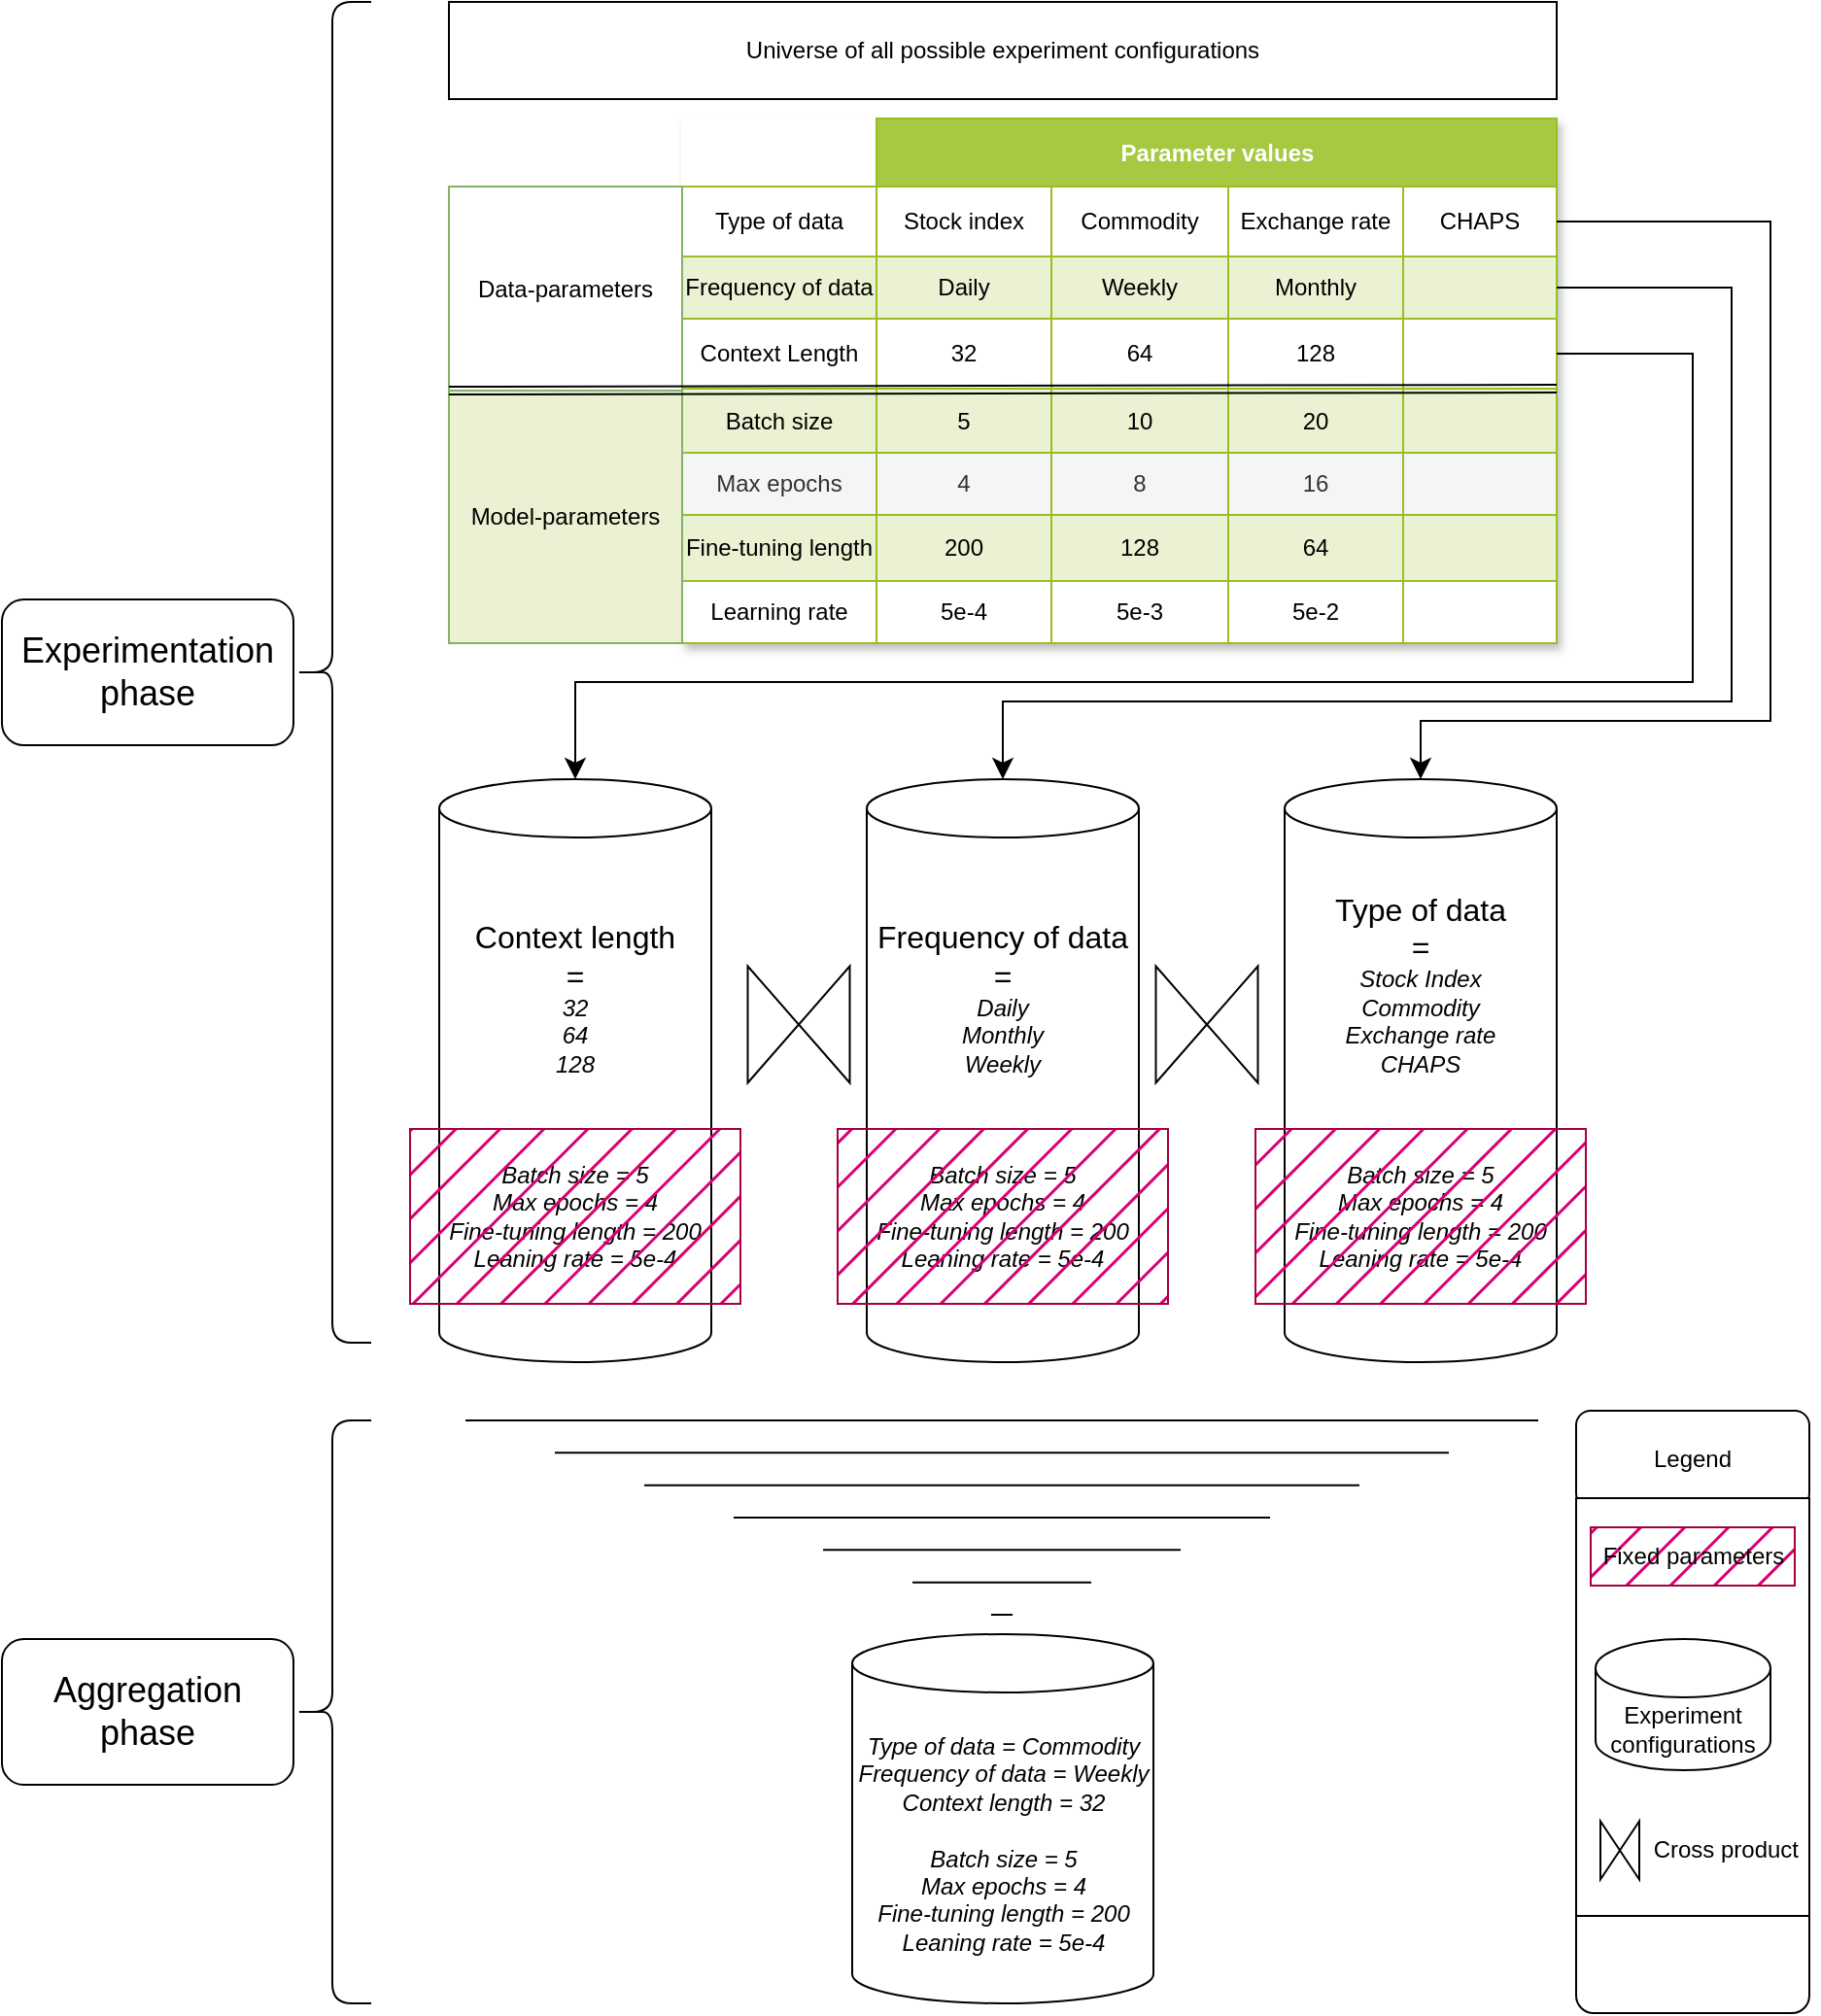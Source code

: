 <mxfile version="24.7.12">
  <diagram name="Page-1" id="0X-eT6srL4ad6cFD6U-O">
    <mxGraphModel dx="1894" dy="758" grid="1" gridSize="10" guides="1" tooltips="1" connect="1" arrows="1" fold="1" page="1" pageScale="1" pageWidth="827" pageHeight="1169" math="0" shadow="0">
      <root>
        <mxCell id="0" />
        <mxCell id="1" parent="0" />
        <mxCell id="S9tJWIZ2xEN-GUF81i5g-1" value="Universe of all possible experiment configurations" style="rounded=0;whiteSpace=wrap;html=1;" vertex="1" parent="1">
          <mxGeometry x="120" y="130" width="570" height="50" as="geometry" />
        </mxCell>
        <mxCell id="S9tJWIZ2xEN-GUF81i5g-2" value="Assets" style="childLayout=tableLayout;recursiveResize=0;strokeColor=#98bf21;fillColor=#A7C942;shadow=1;" vertex="1" parent="1">
          <mxGeometry x="240" y="190" width="450" height="270" as="geometry" />
        </mxCell>
        <mxCell id="S9tJWIZ2xEN-GUF81i5g-3" style="shape=tableRow;horizontal=0;startSize=0;swimlaneHead=0;swimlaneBody=0;top=0;left=0;bottom=0;right=0;dropTarget=0;collapsible=0;recursiveResize=0;expand=0;fontStyle=0;strokeColor=inherit;fillColor=#ffffff;" vertex="1" parent="S9tJWIZ2xEN-GUF81i5g-2">
          <mxGeometry width="450" height="35" as="geometry" />
        </mxCell>
        <mxCell id="S9tJWIZ2xEN-GUF81i5g-23" style="connectable=0;recursiveResize=0;align=center;fontStyle=1;html=1;strokeColor=#ffffff;" vertex="1" parent="S9tJWIZ2xEN-GUF81i5g-3">
          <mxGeometry width="100" height="35" as="geometry">
            <mxRectangle width="100" height="35" as="alternateBounds" />
          </mxGeometry>
        </mxCell>
        <mxCell id="S9tJWIZ2xEN-GUF81i5g-4" value="Parameter values" style="connectable=0;recursiveResize=0;strokeColor=inherit;fillColor=#A7C942;align=center;fontStyle=1;fontColor=#FFFFFF;html=1;rowspan=1;colspan=4;" vertex="1" parent="S9tJWIZ2xEN-GUF81i5g-3">
          <mxGeometry x="100" width="350" height="35" as="geometry">
            <mxRectangle width="90" height="35" as="alternateBounds" />
          </mxGeometry>
        </mxCell>
        <mxCell id="S9tJWIZ2xEN-GUF81i5g-5" value="Title 2" style="connectable=0;recursiveResize=0;strokeColor=inherit;fillColor=#A7C942;align=center;fontStyle=1;fontColor=#FFFFFF;html=1;" vertex="1" visible="0" parent="S9tJWIZ2xEN-GUF81i5g-3">
          <mxGeometry x="190" width="91" height="35" as="geometry">
            <mxRectangle width="91" height="35" as="alternateBounds" />
          </mxGeometry>
        </mxCell>
        <mxCell id="S9tJWIZ2xEN-GUF81i5g-6" value="Title 3" style="connectable=0;recursiveResize=0;strokeColor=inherit;fillColor=#A7C942;align=center;fontStyle=1;fontColor=#FFFFFF;html=1;" vertex="1" visible="0" parent="S9tJWIZ2xEN-GUF81i5g-3">
          <mxGeometry x="281" width="90" height="35" as="geometry">
            <mxRectangle width="90" height="35" as="alternateBounds" />
          </mxGeometry>
        </mxCell>
        <mxCell id="S9tJWIZ2xEN-GUF81i5g-28" style="connectable=0;recursiveResize=0;strokeColor=inherit;fillColor=#A7C942;align=center;fontStyle=1;fontColor=#FFFFFF;html=1;" vertex="1" visible="0" parent="S9tJWIZ2xEN-GUF81i5g-3">
          <mxGeometry x="371" width="79" height="35" as="geometry">
            <mxRectangle width="79" height="35" as="alternateBounds" />
          </mxGeometry>
        </mxCell>
        <mxCell id="S9tJWIZ2xEN-GUF81i5g-7" value="" style="shape=tableRow;horizontal=0;startSize=0;swimlaneHead=0;swimlaneBody=0;top=0;left=0;bottom=0;right=0;dropTarget=0;collapsible=0;recursiveResize=0;expand=0;fontStyle=0;strokeColor=inherit;fillColor=#ffffff;" vertex="1" parent="S9tJWIZ2xEN-GUF81i5g-2">
          <mxGeometry y="35" width="450" height="36" as="geometry" />
        </mxCell>
        <mxCell id="S9tJWIZ2xEN-GUF81i5g-24" value="Type of data" style="connectable=0;recursiveResize=0;strokeColor=inherit;fillColor=inherit;align=center;whiteSpace=wrap;html=1;" vertex="1" parent="S9tJWIZ2xEN-GUF81i5g-7">
          <mxGeometry width="100" height="36" as="geometry">
            <mxRectangle width="100" height="36" as="alternateBounds" />
          </mxGeometry>
        </mxCell>
        <mxCell id="S9tJWIZ2xEN-GUF81i5g-8" value="Stock index" style="connectable=0;recursiveResize=0;strokeColor=inherit;fillColor=inherit;align=center;whiteSpace=wrap;html=1;" vertex="1" parent="S9tJWIZ2xEN-GUF81i5g-7">
          <mxGeometry x="100" width="90" height="36" as="geometry">
            <mxRectangle width="90" height="36" as="alternateBounds" />
          </mxGeometry>
        </mxCell>
        <mxCell id="S9tJWIZ2xEN-GUF81i5g-9" value="Commodity" style="connectable=0;recursiveResize=0;strokeColor=inherit;fillColor=inherit;align=center;whiteSpace=wrap;html=1;" vertex="1" parent="S9tJWIZ2xEN-GUF81i5g-7">
          <mxGeometry x="190" width="91" height="36" as="geometry">
            <mxRectangle width="91" height="36" as="alternateBounds" />
          </mxGeometry>
        </mxCell>
        <mxCell id="S9tJWIZ2xEN-GUF81i5g-10" value="Exchange rate" style="connectable=0;recursiveResize=0;strokeColor=inherit;fillColor=inherit;align=center;whiteSpace=wrap;html=1;" vertex="1" parent="S9tJWIZ2xEN-GUF81i5g-7">
          <mxGeometry x="281" width="90" height="36" as="geometry">
            <mxRectangle width="90" height="36" as="alternateBounds" />
          </mxGeometry>
        </mxCell>
        <mxCell id="S9tJWIZ2xEN-GUF81i5g-29" value="CHAPS" style="connectable=0;recursiveResize=0;strokeColor=inherit;fillColor=inherit;align=center;whiteSpace=wrap;html=1;" vertex="1" parent="S9tJWIZ2xEN-GUF81i5g-7">
          <mxGeometry x="371" width="79" height="36" as="geometry">
            <mxRectangle width="79" height="36" as="alternateBounds" />
          </mxGeometry>
        </mxCell>
        <mxCell id="S9tJWIZ2xEN-GUF81i5g-11" value="" style="shape=tableRow;horizontal=0;startSize=0;swimlaneHead=0;swimlaneBody=0;top=0;left=0;bottom=0;right=0;dropTarget=0;collapsible=0;recursiveResize=0;expand=0;fontStyle=1;strokeColor=inherit;fillColor=#EAF2D3;" vertex="1" parent="S9tJWIZ2xEN-GUF81i5g-2">
          <mxGeometry y="71" width="450" height="32" as="geometry" />
        </mxCell>
        <mxCell id="S9tJWIZ2xEN-GUF81i5g-25" value="Frequency of data" style="connectable=0;recursiveResize=0;strokeColor=inherit;fillColor=inherit;whiteSpace=wrap;html=1;" vertex="1" parent="S9tJWIZ2xEN-GUF81i5g-11">
          <mxGeometry width="100" height="32" as="geometry">
            <mxRectangle width="100" height="32" as="alternateBounds" />
          </mxGeometry>
        </mxCell>
        <mxCell id="S9tJWIZ2xEN-GUF81i5g-12" value="Daily" style="connectable=0;recursiveResize=0;strokeColor=inherit;fillColor=inherit;whiteSpace=wrap;html=1;" vertex="1" parent="S9tJWIZ2xEN-GUF81i5g-11">
          <mxGeometry x="100" width="90" height="32" as="geometry">
            <mxRectangle width="90" height="32" as="alternateBounds" />
          </mxGeometry>
        </mxCell>
        <mxCell id="S9tJWIZ2xEN-GUF81i5g-13" value="Weekly" style="connectable=0;recursiveResize=0;strokeColor=inherit;fillColor=inherit;whiteSpace=wrap;html=1;" vertex="1" parent="S9tJWIZ2xEN-GUF81i5g-11">
          <mxGeometry x="190" width="91" height="32" as="geometry">
            <mxRectangle width="91" height="32" as="alternateBounds" />
          </mxGeometry>
        </mxCell>
        <mxCell id="S9tJWIZ2xEN-GUF81i5g-14" value="Monthly" style="connectable=0;recursiveResize=0;strokeColor=inherit;fillColor=inherit;whiteSpace=wrap;html=1;" vertex="1" parent="S9tJWIZ2xEN-GUF81i5g-11">
          <mxGeometry x="281" width="90" height="32" as="geometry">
            <mxRectangle width="90" height="32" as="alternateBounds" />
          </mxGeometry>
        </mxCell>
        <mxCell id="S9tJWIZ2xEN-GUF81i5g-30" style="connectable=0;recursiveResize=0;strokeColor=inherit;fillColor=inherit;whiteSpace=wrap;html=1;" vertex="1" parent="S9tJWIZ2xEN-GUF81i5g-11">
          <mxGeometry x="371" width="79" height="32" as="geometry">
            <mxRectangle width="79" height="32" as="alternateBounds" />
          </mxGeometry>
        </mxCell>
        <mxCell id="S9tJWIZ2xEN-GUF81i5g-15" value="" style="shape=tableRow;horizontal=0;startSize=0;swimlaneHead=0;swimlaneBody=0;top=0;left=0;bottom=0;right=0;dropTarget=0;collapsible=0;recursiveResize=0;expand=0;fontStyle=0;strokeColor=inherit;fillColor=#ffffff;" vertex="1" parent="S9tJWIZ2xEN-GUF81i5g-2">
          <mxGeometry y="103" width="450" height="36" as="geometry" />
        </mxCell>
        <mxCell id="S9tJWIZ2xEN-GUF81i5g-26" value="Context Length" style="connectable=0;recursiveResize=0;strokeColor=inherit;fillColor=inherit;fontStyle=0;align=center;whiteSpace=wrap;html=1;" vertex="1" parent="S9tJWIZ2xEN-GUF81i5g-15">
          <mxGeometry width="100" height="36" as="geometry">
            <mxRectangle width="100" height="36" as="alternateBounds" />
          </mxGeometry>
        </mxCell>
        <mxCell id="S9tJWIZ2xEN-GUF81i5g-16" value="32" style="connectable=0;recursiveResize=0;strokeColor=inherit;fillColor=inherit;fontStyle=0;align=center;whiteSpace=wrap;html=1;" vertex="1" parent="S9tJWIZ2xEN-GUF81i5g-15">
          <mxGeometry x="100" width="90" height="36" as="geometry">
            <mxRectangle width="90" height="36" as="alternateBounds" />
          </mxGeometry>
        </mxCell>
        <mxCell id="S9tJWIZ2xEN-GUF81i5g-17" value="64" style="connectable=0;recursiveResize=0;strokeColor=inherit;fillColor=inherit;fontStyle=0;align=center;whiteSpace=wrap;html=1;" vertex="1" parent="S9tJWIZ2xEN-GUF81i5g-15">
          <mxGeometry x="190" width="91" height="36" as="geometry">
            <mxRectangle width="91" height="36" as="alternateBounds" />
          </mxGeometry>
        </mxCell>
        <mxCell id="S9tJWIZ2xEN-GUF81i5g-18" value="128" style="connectable=0;recursiveResize=0;strokeColor=inherit;fillColor=inherit;fontStyle=0;align=center;whiteSpace=wrap;html=1;" vertex="1" parent="S9tJWIZ2xEN-GUF81i5g-15">
          <mxGeometry x="281" width="90" height="36" as="geometry">
            <mxRectangle width="90" height="36" as="alternateBounds" />
          </mxGeometry>
        </mxCell>
        <mxCell id="S9tJWIZ2xEN-GUF81i5g-31" style="connectable=0;recursiveResize=0;strokeColor=inherit;fillColor=inherit;fontStyle=0;align=center;whiteSpace=wrap;html=1;" vertex="1" parent="S9tJWIZ2xEN-GUF81i5g-15">
          <mxGeometry x="371" width="79" height="36" as="geometry">
            <mxRectangle width="79" height="36" as="alternateBounds" />
          </mxGeometry>
        </mxCell>
        <mxCell id="S9tJWIZ2xEN-GUF81i5g-19" value="" style="shape=tableRow;horizontal=0;startSize=0;swimlaneHead=0;swimlaneBody=0;top=0;left=0;bottom=0;right=0;dropTarget=0;collapsible=0;recursiveResize=0;expand=0;fontStyle=1;strokeColor=inherit;fillColor=#EAF2D3;" vertex="1" parent="S9tJWIZ2xEN-GUF81i5g-2">
          <mxGeometry y="139" width="450" height="33" as="geometry" />
        </mxCell>
        <mxCell id="S9tJWIZ2xEN-GUF81i5g-27" value="Batch size" style="connectable=0;recursiveResize=0;strokeColor=inherit;fillColor=inherit;whiteSpace=wrap;html=1;" vertex="1" parent="S9tJWIZ2xEN-GUF81i5g-19">
          <mxGeometry width="100" height="33" as="geometry">
            <mxRectangle width="100" height="33" as="alternateBounds" />
          </mxGeometry>
        </mxCell>
        <mxCell id="S9tJWIZ2xEN-GUF81i5g-20" value="5" style="connectable=0;recursiveResize=0;strokeColor=inherit;fillColor=inherit;whiteSpace=wrap;html=1;" vertex="1" parent="S9tJWIZ2xEN-GUF81i5g-19">
          <mxGeometry x="100" width="90" height="33" as="geometry">
            <mxRectangle width="90" height="33" as="alternateBounds" />
          </mxGeometry>
        </mxCell>
        <mxCell id="S9tJWIZ2xEN-GUF81i5g-21" value="10" style="connectable=0;recursiveResize=0;strokeColor=inherit;fillColor=inherit;whiteSpace=wrap;html=1;" vertex="1" parent="S9tJWIZ2xEN-GUF81i5g-19">
          <mxGeometry x="190" width="91" height="33" as="geometry">
            <mxRectangle width="91" height="33" as="alternateBounds" />
          </mxGeometry>
        </mxCell>
        <mxCell id="S9tJWIZ2xEN-GUF81i5g-22" value="20" style="connectable=0;recursiveResize=0;strokeColor=inherit;fillColor=inherit;whiteSpace=wrap;html=1;" vertex="1" parent="S9tJWIZ2xEN-GUF81i5g-19">
          <mxGeometry x="281" width="90" height="33" as="geometry">
            <mxRectangle width="90" height="33" as="alternateBounds" />
          </mxGeometry>
        </mxCell>
        <mxCell id="S9tJWIZ2xEN-GUF81i5g-32" style="connectable=0;recursiveResize=0;strokeColor=inherit;fillColor=inherit;whiteSpace=wrap;html=1;" vertex="1" parent="S9tJWIZ2xEN-GUF81i5g-19">
          <mxGeometry x="371" width="79" height="33" as="geometry">
            <mxRectangle width="79" height="33" as="alternateBounds" />
          </mxGeometry>
        </mxCell>
        <mxCell id="S9tJWIZ2xEN-GUF81i5g-45" style="shape=tableRow;horizontal=0;startSize=0;swimlaneHead=0;swimlaneBody=0;top=0;left=0;bottom=0;right=0;dropTarget=0;collapsible=0;recursiveResize=0;expand=0;fontStyle=1;strokeColor=inherit;fillColor=#EAF2D3;" vertex="1" parent="S9tJWIZ2xEN-GUF81i5g-2">
          <mxGeometry y="172" width="450" height="32" as="geometry" />
        </mxCell>
        <mxCell id="S9tJWIZ2xEN-GUF81i5g-46" value="Max epochs" style="connectable=0;recursiveResize=0;strokeColor=inherit;fillColor=#f5f5f5;whiteSpace=wrap;html=1;fontColor=#333333;" vertex="1" parent="S9tJWIZ2xEN-GUF81i5g-45">
          <mxGeometry width="100" height="32" as="geometry">
            <mxRectangle width="100" height="32" as="alternateBounds" />
          </mxGeometry>
        </mxCell>
        <mxCell id="S9tJWIZ2xEN-GUF81i5g-47" value="4" style="connectable=0;recursiveResize=0;strokeColor=inherit;fillColor=#f5f5f5;whiteSpace=wrap;html=1;fontColor=#333333;" vertex="1" parent="S9tJWIZ2xEN-GUF81i5g-45">
          <mxGeometry x="100" width="90" height="32" as="geometry">
            <mxRectangle width="90" height="32" as="alternateBounds" />
          </mxGeometry>
        </mxCell>
        <mxCell id="S9tJWIZ2xEN-GUF81i5g-48" value="8" style="connectable=0;recursiveResize=0;strokeColor=inherit;fillColor=#f5f5f5;whiteSpace=wrap;html=1;fontColor=#333333;" vertex="1" parent="S9tJWIZ2xEN-GUF81i5g-45">
          <mxGeometry x="190" width="91" height="32" as="geometry">
            <mxRectangle width="91" height="32" as="alternateBounds" />
          </mxGeometry>
        </mxCell>
        <mxCell id="S9tJWIZ2xEN-GUF81i5g-49" value="16" style="connectable=0;recursiveResize=0;strokeColor=inherit;fillColor=#f5f5f5;whiteSpace=wrap;html=1;fontColor=#333333;" vertex="1" parent="S9tJWIZ2xEN-GUF81i5g-45">
          <mxGeometry x="281" width="90" height="32" as="geometry">
            <mxRectangle width="90" height="32" as="alternateBounds" />
          </mxGeometry>
        </mxCell>
        <mxCell id="S9tJWIZ2xEN-GUF81i5g-50" style="connectable=0;recursiveResize=0;strokeColor=inherit;fillColor=#f5f5f5;whiteSpace=wrap;html=1;fontColor=#333333;" vertex="1" parent="S9tJWIZ2xEN-GUF81i5g-45">
          <mxGeometry x="371" width="79" height="32" as="geometry">
            <mxRectangle width="79" height="32" as="alternateBounds" />
          </mxGeometry>
        </mxCell>
        <mxCell id="S9tJWIZ2xEN-GUF81i5g-39" style="shape=tableRow;horizontal=0;startSize=0;swimlaneHead=0;swimlaneBody=0;top=0;left=0;bottom=0;right=0;dropTarget=0;collapsible=0;recursiveResize=0;expand=0;fontStyle=1;strokeColor=inherit;fillColor=#EAF2D3;" vertex="1" parent="S9tJWIZ2xEN-GUF81i5g-2">
          <mxGeometry y="204" width="450" height="34" as="geometry" />
        </mxCell>
        <mxCell id="S9tJWIZ2xEN-GUF81i5g-40" value="Fine-tuning length" style="connectable=0;recursiveResize=0;strokeColor=inherit;fillColor=inherit;whiteSpace=wrap;html=1;" vertex="1" parent="S9tJWIZ2xEN-GUF81i5g-39">
          <mxGeometry width="100" height="34" as="geometry">
            <mxRectangle width="100" height="34" as="alternateBounds" />
          </mxGeometry>
        </mxCell>
        <mxCell id="S9tJWIZ2xEN-GUF81i5g-41" value="200" style="connectable=0;recursiveResize=0;strokeColor=inherit;fillColor=inherit;whiteSpace=wrap;html=1;" vertex="1" parent="S9tJWIZ2xEN-GUF81i5g-39">
          <mxGeometry x="100" width="90" height="34" as="geometry">
            <mxRectangle width="90" height="34" as="alternateBounds" />
          </mxGeometry>
        </mxCell>
        <mxCell id="S9tJWIZ2xEN-GUF81i5g-42" value="128" style="connectable=0;recursiveResize=0;strokeColor=inherit;fillColor=inherit;whiteSpace=wrap;html=1;" vertex="1" parent="S9tJWIZ2xEN-GUF81i5g-39">
          <mxGeometry x="190" width="91" height="34" as="geometry">
            <mxRectangle width="91" height="34" as="alternateBounds" />
          </mxGeometry>
        </mxCell>
        <mxCell id="S9tJWIZ2xEN-GUF81i5g-43" value="64" style="connectable=0;recursiveResize=0;strokeColor=inherit;fillColor=inherit;whiteSpace=wrap;html=1;" vertex="1" parent="S9tJWIZ2xEN-GUF81i5g-39">
          <mxGeometry x="281" width="90" height="34" as="geometry">
            <mxRectangle width="90" height="34" as="alternateBounds" />
          </mxGeometry>
        </mxCell>
        <mxCell id="S9tJWIZ2xEN-GUF81i5g-44" style="connectable=0;recursiveResize=0;strokeColor=inherit;fillColor=inherit;whiteSpace=wrap;html=1;" vertex="1" parent="S9tJWIZ2xEN-GUF81i5g-39">
          <mxGeometry x="371" width="79" height="34" as="geometry">
            <mxRectangle width="79" height="34" as="alternateBounds" />
          </mxGeometry>
        </mxCell>
        <mxCell id="S9tJWIZ2xEN-GUF81i5g-33" style="shape=tableRow;horizontal=0;startSize=0;swimlaneHead=0;swimlaneBody=0;top=0;left=0;bottom=0;right=0;dropTarget=0;collapsible=0;recursiveResize=0;expand=0;fontStyle=1;strokeColor=inherit;fillColor=#EAF2D3;" vertex="1" parent="S9tJWIZ2xEN-GUF81i5g-2">
          <mxGeometry y="238" width="450" height="32" as="geometry" />
        </mxCell>
        <mxCell id="S9tJWIZ2xEN-GUF81i5g-34" value="Learning rate" style="connectable=0;recursiveResize=0;whiteSpace=wrap;html=1;strokeColor=inherit;" vertex="1" parent="S9tJWIZ2xEN-GUF81i5g-33">
          <mxGeometry width="100" height="32" as="geometry">
            <mxRectangle width="100" height="32" as="alternateBounds" />
          </mxGeometry>
        </mxCell>
        <mxCell id="S9tJWIZ2xEN-GUF81i5g-35" value="5e-4" style="connectable=0;recursiveResize=0;whiteSpace=wrap;html=1;strokeColor=inherit;" vertex="1" parent="S9tJWIZ2xEN-GUF81i5g-33">
          <mxGeometry x="100" width="90" height="32" as="geometry">
            <mxRectangle width="90" height="32" as="alternateBounds" />
          </mxGeometry>
        </mxCell>
        <mxCell id="S9tJWIZ2xEN-GUF81i5g-36" value="5e-3" style="connectable=0;recursiveResize=0;whiteSpace=wrap;html=1;strokeColor=inherit;" vertex="1" parent="S9tJWIZ2xEN-GUF81i5g-33">
          <mxGeometry x="190" width="91" height="32" as="geometry">
            <mxRectangle width="91" height="32" as="alternateBounds" />
          </mxGeometry>
        </mxCell>
        <mxCell id="S9tJWIZ2xEN-GUF81i5g-37" value="5e-2" style="connectable=0;recursiveResize=0;whiteSpace=wrap;html=1;strokeColor=inherit;" vertex="1" parent="S9tJWIZ2xEN-GUF81i5g-33">
          <mxGeometry x="281" width="90" height="32" as="geometry">
            <mxRectangle width="90" height="32" as="alternateBounds" />
          </mxGeometry>
        </mxCell>
        <mxCell id="S9tJWIZ2xEN-GUF81i5g-38" style="connectable=0;recursiveResize=0;whiteSpace=wrap;html=1;strokeColor=inherit;" vertex="1" parent="S9tJWIZ2xEN-GUF81i5g-33">
          <mxGeometry x="371" width="79" height="32" as="geometry">
            <mxRectangle width="79" height="32" as="alternateBounds" />
          </mxGeometry>
        </mxCell>
        <mxCell id="S9tJWIZ2xEN-GUF81i5g-69" value="Data-parameters" style="rounded=0;whiteSpace=wrap;html=1;fillColor=#ffffff;strokeColor=#82b366;" vertex="1" parent="1">
          <mxGeometry x="120" y="225" width="120" height="105" as="geometry" />
        </mxCell>
        <mxCell id="S9tJWIZ2xEN-GUF81i5g-72" value="Model-parameters" style="rounded=0;whiteSpace=wrap;html=1;fillColor=#EAF2D3;strokeColor=#82b366;" vertex="1" parent="1">
          <mxGeometry x="120" y="330" width="120" height="130" as="geometry" />
        </mxCell>
        <mxCell id="S9tJWIZ2xEN-GUF81i5g-52" value="" style="shape=link;html=1;rounded=0;exitX=0;exitY=1;exitDx=0;exitDy=0;entryX=1;entryY=1;entryDx=0;entryDy=0;" edge="1" parent="1" source="S9tJWIZ2xEN-GUF81i5g-69" target="S9tJWIZ2xEN-GUF81i5g-15">
          <mxGeometry width="100" relative="1" as="geometry">
            <mxPoint x="620" y="220" as="sourcePoint" />
            <mxPoint x="720" y="220" as="targetPoint" />
          </mxGeometry>
        </mxCell>
        <mxCell id="S9tJWIZ2xEN-GUF81i5g-73" value="&lt;div style=&quot;font-size: 16px;&quot;&gt;&lt;font style=&quot;font-size: 16px;&quot;&gt;Frequency of data&lt;/font&gt;&lt;/div&gt;&lt;div style=&quot;font-size: 16px;&quot;&gt;=&lt;/div&gt;&lt;div&gt;&lt;i&gt;Daily&lt;/i&gt;&lt;/div&gt;&lt;div&gt;&lt;i&gt;Monthly&lt;/i&gt;&lt;/div&gt;&lt;div&gt;&lt;i&gt;Weekly&lt;/i&gt;&lt;/div&gt;&lt;div&gt;&lt;i&gt;&lt;br&gt;&lt;/i&gt;&lt;/div&gt;&lt;div&gt;&lt;i&gt;&lt;br&gt;&lt;/i&gt;&lt;/div&gt;&lt;div&gt;&lt;i&gt;&lt;br&gt;&lt;/i&gt;&lt;/div&gt;&lt;div&gt;&lt;div&gt;&lt;i&gt;Batch size = 5&lt;/i&gt;&lt;/div&gt;&lt;div&gt;&lt;i&gt;Max epochs = 4&lt;/i&gt;&lt;/div&gt;&lt;div&gt;&lt;i&gt;Fine-tuning length = 200&lt;/i&gt;&lt;/div&gt;&lt;div&gt;&lt;i&gt;Leaning rate = 5e-4&lt;/i&gt;&lt;/div&gt;&lt;/div&gt;" style="shape=cylinder3;whiteSpace=wrap;html=1;boundedLbl=1;backgroundOutline=1;size=15;" vertex="1" parent="1">
          <mxGeometry x="335" y="530" width="140" height="300" as="geometry" />
        </mxCell>
        <mxCell id="S9tJWIZ2xEN-GUF81i5g-80" value="&lt;font style=&quot;font-size: 16px;&quot;&gt;Context length&lt;/font&gt;&lt;div style=&quot;font-size: 16px;&quot;&gt;=&lt;/div&gt;&lt;div&gt;&lt;i&gt;32&lt;/i&gt;&lt;/div&gt;&lt;div&gt;&lt;i&gt;64&lt;/i&gt;&lt;/div&gt;&lt;div&gt;&lt;i&gt;128&lt;/i&gt;&lt;/div&gt;&lt;div&gt;&lt;i&gt;&lt;br&gt;&lt;/i&gt;&lt;/div&gt;&lt;div&gt;&lt;i&gt;&lt;br&gt;&lt;/i&gt;&lt;/div&gt;&lt;div&gt;&lt;i&gt;&lt;br&gt;&lt;/i&gt;&lt;/div&gt;&lt;div&gt;&lt;div&gt;&lt;i&gt;Batch size = 5&lt;/i&gt;&lt;/div&gt;&lt;div&gt;&lt;i&gt;Max epochs = 4&lt;/i&gt;&lt;/div&gt;&lt;div&gt;&lt;i&gt;Fine-tuning length = 200&lt;/i&gt;&lt;/div&gt;&lt;div&gt;&lt;i&gt;Leaning rate = 5e-4&lt;/i&gt;&lt;/div&gt;&lt;/div&gt;" style="shape=cylinder3;whiteSpace=wrap;html=1;boundedLbl=1;backgroundOutline=1;size=15;" vertex="1" parent="1">
          <mxGeometry x="115" y="530" width="140" height="300" as="geometry" />
        </mxCell>
        <mxCell id="S9tJWIZ2xEN-GUF81i5g-79" value="&lt;font style=&quot;font-size: 16px;&quot;&gt;Type of data&lt;/font&gt;&lt;div style=&quot;font-size: 16px;&quot;&gt;=&lt;/div&gt;&lt;div&gt;&lt;i&gt;Stock Index&lt;/i&gt;&lt;/div&gt;&lt;div&gt;&lt;i&gt;Commodity&lt;/i&gt;&lt;/div&gt;&lt;div&gt;&lt;i&gt;Exchange rate&lt;/i&gt;&lt;/div&gt;&lt;div&gt;&lt;i&gt;CHAPS&lt;/i&gt;&lt;/div&gt;&lt;div&gt;&lt;i&gt;&lt;br&gt;&lt;/i&gt;&lt;/div&gt;&lt;div&gt;&lt;i&gt;&lt;br&gt;&lt;/i&gt;&lt;/div&gt;&lt;div&gt;&lt;i&gt;&lt;br&gt;&lt;/i&gt;&lt;/div&gt;&lt;div&gt;&lt;i&gt;Batch size = 5&lt;/i&gt;&lt;/div&gt;&lt;div&gt;&lt;i&gt;Max epochs = 4&lt;/i&gt;&lt;/div&gt;&lt;div&gt;&lt;i&gt;Fine-tuning length = 200&lt;/i&gt;&lt;/div&gt;&lt;div&gt;&lt;i&gt;Leaning rate = 5e-4&lt;/i&gt;&lt;/div&gt;&lt;div&gt;&lt;i&gt;&lt;br&gt;&lt;/i&gt;&lt;/div&gt;" style="shape=cylinder3;whiteSpace=wrap;html=1;boundedLbl=1;backgroundOutline=1;size=15;" vertex="1" parent="1">
          <mxGeometry x="550" y="530" width="140" height="300" as="geometry" />
        </mxCell>
        <mxCell id="S9tJWIZ2xEN-GUF81i5g-81" value="" style="shape=collate;whiteSpace=wrap;html=1;rotation=90;" vertex="1" parent="1">
          <mxGeometry x="270" y="630" width="60" height="52.5" as="geometry" />
        </mxCell>
        <mxCell id="S9tJWIZ2xEN-GUF81i5g-88" value="" style="rounded=0;whiteSpace=wrap;html=1;fillColor=#d80073;textOpacity=80;fillStyle=hatch;strokeColor=#A50040;fontColor=#ffffff;" vertex="1" parent="1">
          <mxGeometry x="535" y="710" width="170" height="90" as="geometry" />
        </mxCell>
        <mxCell id="S9tJWIZ2xEN-GUF81i5g-86" value="" style="shape=mxgraph.arrows2.wedgeArrowDashed2;html=1;bendable=0;startWidth=276;stepSize=15;rounded=0;" edge="1" parent="1">
          <mxGeometry width="100" height="100" relative="1" as="geometry">
            <mxPoint x="404.5" y="860" as="sourcePoint" />
            <mxPoint x="404.5" y="960" as="targetPoint" />
          </mxGeometry>
        </mxCell>
        <mxCell id="S9tJWIZ2xEN-GUF81i5g-91" value="" style="shape=collate;whiteSpace=wrap;html=1;rotation=90;" vertex="1" parent="1">
          <mxGeometry x="480" y="630" width="60" height="52.5" as="geometry" />
        </mxCell>
        <mxCell id="S9tJWIZ2xEN-GUF81i5g-92" value="" style="rounded=0;whiteSpace=wrap;html=1;fillColor=#d80073;textOpacity=80;fontColor=#ffffff;strokeColor=#A50040;fillStyle=hatch;" vertex="1" parent="1">
          <mxGeometry x="320" y="710" width="170" height="90" as="geometry" />
        </mxCell>
        <mxCell id="S9tJWIZ2xEN-GUF81i5g-93" value="" style="rounded=0;whiteSpace=wrap;html=1;fillColor=#d80073;textOpacity=80;fontColor=#ffffff;strokeColor=#A50040;fillStyle=hatch;gradientColor=none;" vertex="1" parent="1">
          <mxGeometry x="100" y="710" width="170" height="90" as="geometry" />
        </mxCell>
        <mxCell id="S9tJWIZ2xEN-GUF81i5g-95" value="&lt;br&gt;&lt;div&gt;&lt;i&gt;Type of data = Commodity&lt;/i&gt;&lt;/div&gt;&lt;div&gt;&lt;i&gt;Frequency of data = Weekly&lt;/i&gt;&lt;/div&gt;&lt;div&gt;&lt;i&gt;Context length = 32&lt;/i&gt;&lt;/div&gt;&lt;div&gt;&lt;i&gt;&lt;br&gt;&lt;/i&gt;&lt;/div&gt;&lt;div&gt;&lt;i&gt;Batch size = 5&lt;/i&gt;&lt;/div&gt;&lt;div&gt;&lt;i&gt;Max epochs = 4&lt;/i&gt;&lt;/div&gt;&lt;div&gt;&lt;i&gt;Fine-tuning length = 200&lt;/i&gt;&lt;/div&gt;&lt;div&gt;&lt;i&gt;Leaning rate = 5e-4&lt;/i&gt;&lt;/div&gt;&lt;div&gt;&lt;i&gt;&lt;br&gt;&lt;/i&gt;&lt;/div&gt;" style="shape=cylinder3;whiteSpace=wrap;html=1;boundedLbl=1;backgroundOutline=1;size=15;" vertex="1" parent="1">
          <mxGeometry x="327.5" y="970" width="155" height="190" as="geometry" />
        </mxCell>
        <mxCell id="S9tJWIZ2xEN-GUF81i5g-98" value="" style="edgeStyle=segmentEdgeStyle;endArrow=classic;html=1;curved=0;rounded=0;endSize=8;startSize=8;exitX=1;exitY=0.5;exitDx=0;exitDy=0;entryX=0.5;entryY=0;entryDx=0;entryDy=0;entryPerimeter=0;" edge="1" parent="1" source="S9tJWIZ2xEN-GUF81i5g-7" target="S9tJWIZ2xEN-GUF81i5g-79">
          <mxGeometry width="50" height="50" relative="1" as="geometry">
            <mxPoint x="700" y="243" as="sourcePoint" />
            <mxPoint x="180" y="510" as="targetPoint" />
            <Array as="points">
              <mxPoint x="800" y="243" />
              <mxPoint x="800" y="500" />
              <mxPoint x="620" y="500" />
            </Array>
          </mxGeometry>
        </mxCell>
        <mxCell id="S9tJWIZ2xEN-GUF81i5g-99" value="" style="edgeStyle=segmentEdgeStyle;endArrow=classic;html=1;curved=0;rounded=0;endSize=8;startSize=8;exitX=1;exitY=0.5;exitDx=0;exitDy=0;entryX=0.5;entryY=0;entryDx=0;entryDy=0;entryPerimeter=0;" edge="1" parent="1" source="S9tJWIZ2xEN-GUF81i5g-11" target="S9tJWIZ2xEN-GUF81i5g-73">
          <mxGeometry width="50" height="50" relative="1" as="geometry">
            <mxPoint x="730" y="251.5" as="sourcePoint" />
            <mxPoint x="230" y="538.5" as="targetPoint" />
            <Array as="points">
              <mxPoint x="780" y="277" />
              <mxPoint x="780" y="490" />
              <mxPoint x="405" y="490" />
            </Array>
          </mxGeometry>
        </mxCell>
        <mxCell id="S9tJWIZ2xEN-GUF81i5g-100" value="" style="edgeStyle=segmentEdgeStyle;endArrow=classic;html=1;curved=0;rounded=0;endSize=8;startSize=8;exitX=1;exitY=0.5;exitDx=0;exitDy=0;entryX=0.5;entryY=0;entryDx=0;entryDy=0;entryPerimeter=0;" edge="1" parent="1" source="S9tJWIZ2xEN-GUF81i5g-15" target="S9tJWIZ2xEN-GUF81i5g-80">
          <mxGeometry width="50" height="50" relative="1" as="geometry">
            <mxPoint x="700" y="287" as="sourcePoint" />
            <mxPoint x="415" y="540" as="targetPoint" />
            <Array as="points">
              <mxPoint x="760" y="311" />
              <mxPoint x="760" y="480" />
              <mxPoint x="185" y="480" />
            </Array>
          </mxGeometry>
        </mxCell>
        <mxCell id="S9tJWIZ2xEN-GUF81i5g-101" value="" style="shape=curlyBracket;whiteSpace=wrap;html=1;rounded=1;labelPosition=left;verticalLabelPosition=middle;align=right;verticalAlign=middle;size=0.5;" vertex="1" parent="1">
          <mxGeometry x="40" y="130" width="40" height="690" as="geometry" />
        </mxCell>
        <mxCell id="S9tJWIZ2xEN-GUF81i5g-102" value="&lt;font style=&quot;font-size: 18px;&quot;&gt;Experimentation phase&lt;/font&gt;" style="rounded=1;whiteSpace=wrap;html=1;" vertex="1" parent="1">
          <mxGeometry x="-110" y="437.5" width="150" height="75" as="geometry" />
        </mxCell>
        <mxCell id="S9tJWIZ2xEN-GUF81i5g-104" value="&lt;font style=&quot;font-size: 18px;&quot;&gt;Aggregation phase&lt;/font&gt;" style="rounded=1;whiteSpace=wrap;html=1;" vertex="1" parent="1">
          <mxGeometry x="-110" y="972.5" width="150" height="75" as="geometry" />
        </mxCell>
        <mxCell id="S9tJWIZ2xEN-GUF81i5g-105" value="" style="shape=curlyBracket;whiteSpace=wrap;html=1;rounded=1;labelPosition=left;verticalLabelPosition=middle;align=right;verticalAlign=middle;size=0.5;" vertex="1" parent="1">
          <mxGeometry x="40" y="860" width="40" height="300" as="geometry" />
        </mxCell>
        <mxCell id="S9tJWIZ2xEN-GUF81i5g-107" value="Legend" style="rounded=1;whiteSpace=wrap;html=1;" vertex="1" parent="1">
          <mxGeometry x="700" y="855" width="120" height="50" as="geometry" />
        </mxCell>
        <mxCell id="S9tJWIZ2xEN-GUF81i5g-108" value="" style="rounded=1;whiteSpace=wrap;html=1;" vertex="1" parent="1">
          <mxGeometry x="700" y="1105" width="120" height="60" as="geometry" />
        </mxCell>
        <mxCell id="S9tJWIZ2xEN-GUF81i5g-109" value="" style="rounded=0;whiteSpace=wrap;html=1;" vertex="1" parent="1">
          <mxGeometry x="700" y="900" width="120" height="215" as="geometry" />
        </mxCell>
        <mxCell id="S9tJWIZ2xEN-GUF81i5g-114" value="Fixed parameters" style="rounded=0;whiteSpace=wrap;html=1;fillColor=#d80073;fontColor=#000000;strokeColor=#A50040;fillStyle=hatch;gradientColor=none;" vertex="1" parent="1">
          <mxGeometry x="707.5" y="915" width="105" height="30" as="geometry" />
        </mxCell>
        <mxCell id="S9tJWIZ2xEN-GUF81i5g-115" value="Experiment configurations" style="shape=cylinder3;whiteSpace=wrap;html=1;boundedLbl=1;backgroundOutline=1;size=15;" vertex="1" parent="1">
          <mxGeometry x="710" y="972.5" width="90" height="67.5" as="geometry" />
        </mxCell>
        <mxCell id="S9tJWIZ2xEN-GUF81i5g-116" value="" style="shape=collate;whiteSpace=wrap;html=1;rotation=-90;" vertex="1" parent="1">
          <mxGeometry x="707.5" y="1071.25" width="30" height="20" as="geometry" />
        </mxCell>
        <mxCell id="S9tJWIZ2xEN-GUF81i5g-118" value="&amp;nbsp;Cross product" style="text;html=1;align=center;verticalAlign=middle;resizable=0;points=[];autosize=1;strokeColor=none;fillColor=none;" vertex="1" parent="1">
          <mxGeometry x="725" y="1066.25" width="100" height="30" as="geometry" />
        </mxCell>
      </root>
    </mxGraphModel>
  </diagram>
</mxfile>
